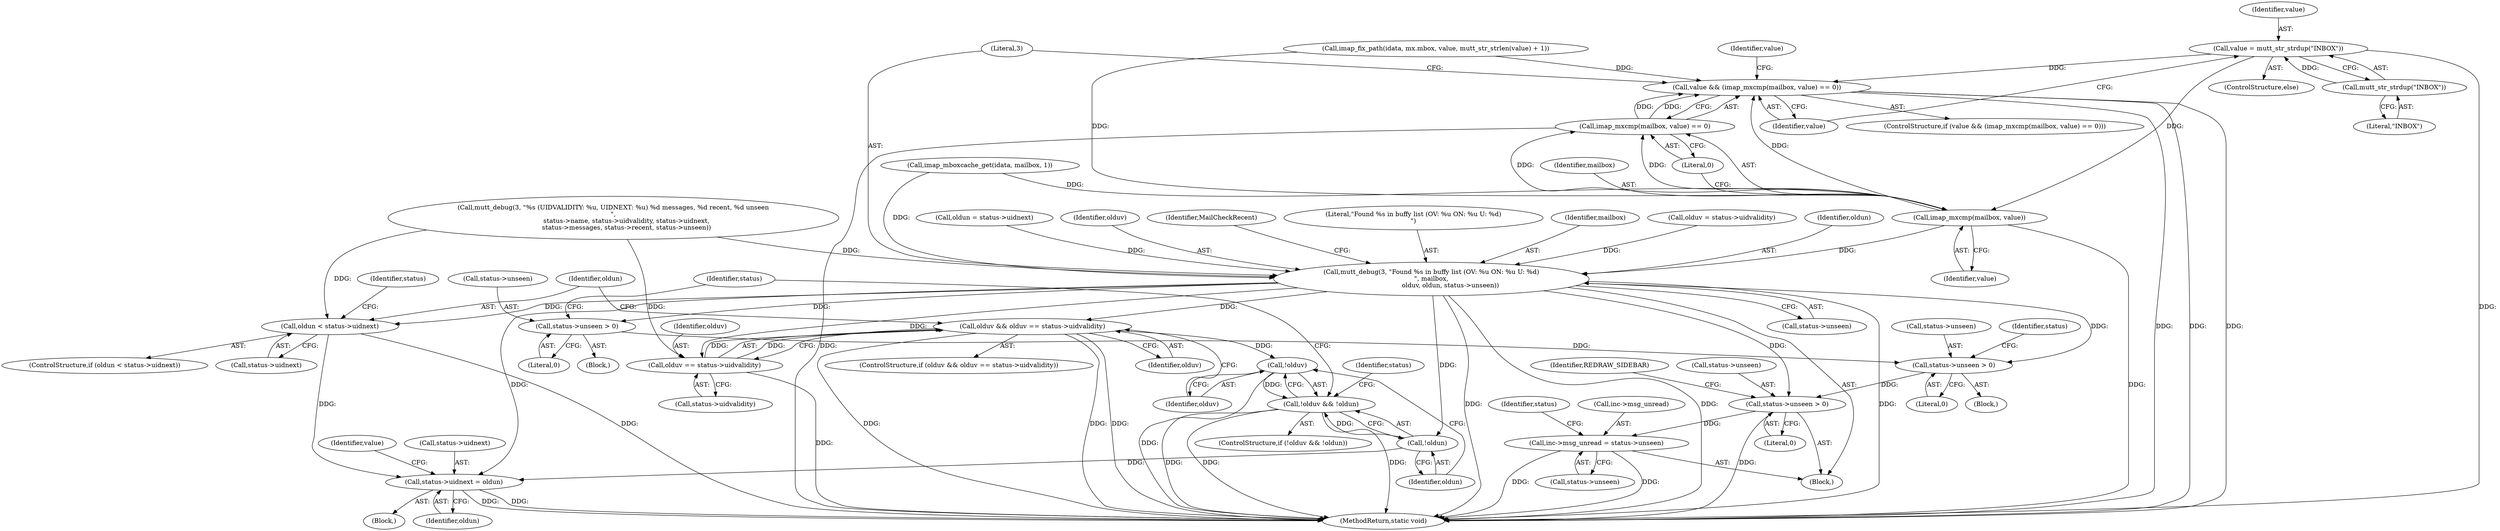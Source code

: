 digraph "0_neomutt_3c49c44be9b459d9c616bcaef6eb5d51298c1741@API" {
"1000477" [label="(Call,value = mutt_str_strdup(\"INBOX\"))"];
"1000479" [label="(Call,mutt_str_strdup(\"INBOX\"))"];
"1000482" [label="(Call,value && (imap_mxcmp(mailbox, value) == 0))"];
"1000485" [label="(Call,imap_mxcmp(mailbox, value))"];
"1000484" [label="(Call,imap_mxcmp(mailbox, value) == 0)"];
"1000490" [label="(Call,mutt_debug(3, \"Found %s in buffy list (OV: %u ON: %u U: %d)\n\", mailbox,\n                   olduv, oldun, status->unseen))"];
"1000503" [label="(Call,olduv && olduv == status->uidvalidity)"];
"1000525" [label="(Call,!olduv)"];
"1000524" [label="(Call,!olduv && !oldun)"];
"1000505" [label="(Call,olduv == status->uidvalidity)"];
"1000512" [label="(Call,oldun < status->uidnext)"];
"1000567" [label="(Call,status->uidnext = oldun)"];
"1000517" [label="(Call,status->unseen > 0)"];
"1000536" [label="(Call,status->unseen > 0)"];
"1000542" [label="(Call,status->unseen > 0)"];
"1000559" [label="(Call,inc->msg_unread = status->unseen)"];
"1000527" [label="(Call,!oldun)"];
"1000476" [label="(ControlStructure,else)"];
"1000490" [label="(Call,mutt_debug(3, \"Found %s in buffy list (OV: %u ON: %u U: %d)\n\", mailbox,\n                   olduv, oldun, status->unseen))"];
"1000478" [label="(Identifier,value)"];
"1000211" [label="(Call,oldun = status->uidnext)"];
"1000482" [label="(Call,value && (imap_mxcmp(mailbox, value) == 0))"];
"1000504" [label="(Identifier,olduv)"];
"1000202" [label="(Call,imap_mboxcache_get(idata, mailbox, 1))"];
"1000536" [label="(Call,status->unseen > 0)"];
"1000491" [label="(Literal,3)"];
"1000494" [label="(Identifier,olduv)"];
"1000483" [label="(Identifier,value)"];
"1000500" [label="(Identifier,MailCheckRecent)"];
"1000574" [label="(Identifier,value)"];
"1000519" [label="(Identifier,status)"];
"1000567" [label="(Call,status->uidnext = oldun)"];
"1000518" [label="(Call,status->unseen)"];
"1000525" [label="(Call,!olduv)"];
"1000559" [label="(Call,inc->msg_unread = status->unseen)"];
"1000481" [label="(ControlStructure,if (value && (imap_mxcmp(mailbox, value) == 0)))"];
"1000542" [label="(Call,status->unseen > 0)"];
"1000543" [label="(Call,status->unseen)"];
"1000513" [label="(Identifier,oldun)"];
"1000492" [label="(Literal,\"Found %s in buffy list (OV: %u ON: %u U: %d)\n\")"];
"1000532" [label="(Identifier,status)"];
"1000563" [label="(Call,status->unseen)"];
"1000479" [label="(Call,mutt_str_strdup(\"INBOX\"))"];
"1000506" [label="(Identifier,olduv)"];
"1000537" [label="(Call,status->unseen)"];
"1000510" [label="(Block,)"];
"1000512" [label="(Call,oldun < status->uidnext)"];
"1000571" [label="(Identifier,oldun)"];
"1000569" [label="(Identifier,status)"];
"1000480" [label="(Literal,\"INBOX\")"];
"1000578" [label="(Identifier,value)"];
"1000566" [label="(Block,)"];
"1000544" [label="(Identifier,status)"];
"1000528" [label="(Identifier,oldun)"];
"1000507" [label="(Call,status->uidvalidity)"];
"1000461" [label="(Call,imap_fix_path(idata, mx.mbox, value, mutt_str_strlen(value) + 1))"];
"1000485" [label="(Call,imap_mxcmp(mailbox, value))"];
"1000526" [label="(Identifier,olduv)"];
"1000493" [label="(Identifier,mailbox)"];
"1000523" [label="(ControlStructure,if (!olduv && !oldun))"];
"1000521" [label="(Literal,0)"];
"1000496" [label="(Call,status->unseen)"];
"1000560" [label="(Call,inc->msg_unread)"];
"1000359" [label="(Call,mutt_debug(3, \"%s (UIDVALIDITY: %u, UIDNEXT: %u) %d messages, %d recent, %d unseen\n\",\n             status->name, status->uidvalidity, status->uidnext,\n             status->messages, status->recent, status->unseen))"];
"1000477" [label="(Call,value = mutt_str_strdup(\"INBOX\"))"];
"1000484" [label="(Call,imap_mxcmp(mailbox, value) == 0)"];
"1000503" [label="(Call,olduv && olduv == status->uidvalidity)"];
"1000546" [label="(Literal,0)"];
"1000549" [label="(Identifier,REDRAW_SIDEBAR)"];
"1000540" [label="(Literal,0)"];
"1000524" [label="(Call,!olduv && !oldun)"];
"1000486" [label="(Identifier,mailbox)"];
"1000511" [label="(ControlStructure,if (oldun < status->uidnext))"];
"1000517" [label="(Call,status->unseen > 0)"];
"1000501" [label="(Block,)"];
"1000584" [label="(MethodReturn,static void)"];
"1000538" [label="(Identifier,status)"];
"1000527" [label="(Call,!oldun)"];
"1000206" [label="(Call,olduv = status->uidvalidity)"];
"1000568" [label="(Call,status->uidnext)"];
"1000505" [label="(Call,olduv == status->uidvalidity)"];
"1000487" [label="(Identifier,value)"];
"1000502" [label="(ControlStructure,if (olduv && olduv == status->uidvalidity))"];
"1000514" [label="(Call,status->uidnext)"];
"1000495" [label="(Identifier,oldun)"];
"1000489" [label="(Block,)"];
"1000488" [label="(Literal,0)"];
"1000477" -> "1000476"  [label="AST: "];
"1000477" -> "1000479"  [label="CFG: "];
"1000478" -> "1000477"  [label="AST: "];
"1000479" -> "1000477"  [label="AST: "];
"1000483" -> "1000477"  [label="CFG: "];
"1000477" -> "1000584"  [label="DDG: "];
"1000479" -> "1000477"  [label="DDG: "];
"1000477" -> "1000482"  [label="DDG: "];
"1000477" -> "1000485"  [label="DDG: "];
"1000479" -> "1000480"  [label="CFG: "];
"1000480" -> "1000479"  [label="AST: "];
"1000482" -> "1000481"  [label="AST: "];
"1000482" -> "1000483"  [label="CFG: "];
"1000482" -> "1000484"  [label="CFG: "];
"1000483" -> "1000482"  [label="AST: "];
"1000484" -> "1000482"  [label="AST: "];
"1000491" -> "1000482"  [label="CFG: "];
"1000578" -> "1000482"  [label="CFG: "];
"1000482" -> "1000584"  [label="DDG: "];
"1000482" -> "1000584"  [label="DDG: "];
"1000482" -> "1000584"  [label="DDG: "];
"1000485" -> "1000482"  [label="DDG: "];
"1000461" -> "1000482"  [label="DDG: "];
"1000484" -> "1000482"  [label="DDG: "];
"1000484" -> "1000482"  [label="DDG: "];
"1000485" -> "1000484"  [label="AST: "];
"1000485" -> "1000487"  [label="CFG: "];
"1000486" -> "1000485"  [label="AST: "];
"1000487" -> "1000485"  [label="AST: "];
"1000488" -> "1000485"  [label="CFG: "];
"1000485" -> "1000584"  [label="DDG: "];
"1000485" -> "1000484"  [label="DDG: "];
"1000485" -> "1000484"  [label="DDG: "];
"1000202" -> "1000485"  [label="DDG: "];
"1000461" -> "1000485"  [label="DDG: "];
"1000485" -> "1000490"  [label="DDG: "];
"1000484" -> "1000488"  [label="CFG: "];
"1000488" -> "1000484"  [label="AST: "];
"1000484" -> "1000584"  [label="DDG: "];
"1000490" -> "1000489"  [label="AST: "];
"1000490" -> "1000496"  [label="CFG: "];
"1000491" -> "1000490"  [label="AST: "];
"1000492" -> "1000490"  [label="AST: "];
"1000493" -> "1000490"  [label="AST: "];
"1000494" -> "1000490"  [label="AST: "];
"1000495" -> "1000490"  [label="AST: "];
"1000496" -> "1000490"  [label="AST: "];
"1000500" -> "1000490"  [label="CFG: "];
"1000490" -> "1000584"  [label="DDG: "];
"1000490" -> "1000584"  [label="DDG: "];
"1000490" -> "1000584"  [label="DDG: "];
"1000202" -> "1000490"  [label="DDG: "];
"1000206" -> "1000490"  [label="DDG: "];
"1000211" -> "1000490"  [label="DDG: "];
"1000359" -> "1000490"  [label="DDG: "];
"1000490" -> "1000503"  [label="DDG: "];
"1000490" -> "1000505"  [label="DDG: "];
"1000490" -> "1000512"  [label="DDG: "];
"1000490" -> "1000517"  [label="DDG: "];
"1000490" -> "1000527"  [label="DDG: "];
"1000490" -> "1000536"  [label="DDG: "];
"1000490" -> "1000542"  [label="DDG: "];
"1000490" -> "1000567"  [label="DDG: "];
"1000503" -> "1000502"  [label="AST: "];
"1000503" -> "1000504"  [label="CFG: "];
"1000503" -> "1000505"  [label="CFG: "];
"1000504" -> "1000503"  [label="AST: "];
"1000505" -> "1000503"  [label="AST: "];
"1000513" -> "1000503"  [label="CFG: "];
"1000526" -> "1000503"  [label="CFG: "];
"1000503" -> "1000584"  [label="DDG: "];
"1000503" -> "1000584"  [label="DDG: "];
"1000503" -> "1000584"  [label="DDG: "];
"1000505" -> "1000503"  [label="DDG: "];
"1000505" -> "1000503"  [label="DDG: "];
"1000503" -> "1000525"  [label="DDG: "];
"1000525" -> "1000524"  [label="AST: "];
"1000525" -> "1000526"  [label="CFG: "];
"1000526" -> "1000525"  [label="AST: "];
"1000528" -> "1000525"  [label="CFG: "];
"1000524" -> "1000525"  [label="CFG: "];
"1000525" -> "1000584"  [label="DDG: "];
"1000525" -> "1000524"  [label="DDG: "];
"1000524" -> "1000523"  [label="AST: "];
"1000524" -> "1000527"  [label="CFG: "];
"1000527" -> "1000524"  [label="AST: "];
"1000532" -> "1000524"  [label="CFG: "];
"1000538" -> "1000524"  [label="CFG: "];
"1000524" -> "1000584"  [label="DDG: "];
"1000524" -> "1000584"  [label="DDG: "];
"1000524" -> "1000584"  [label="DDG: "];
"1000527" -> "1000524"  [label="DDG: "];
"1000505" -> "1000507"  [label="CFG: "];
"1000506" -> "1000505"  [label="AST: "];
"1000507" -> "1000505"  [label="AST: "];
"1000505" -> "1000584"  [label="DDG: "];
"1000359" -> "1000505"  [label="DDG: "];
"1000512" -> "1000511"  [label="AST: "];
"1000512" -> "1000514"  [label="CFG: "];
"1000513" -> "1000512"  [label="AST: "];
"1000514" -> "1000512"  [label="AST: "];
"1000519" -> "1000512"  [label="CFG: "];
"1000512" -> "1000584"  [label="DDG: "];
"1000359" -> "1000512"  [label="DDG: "];
"1000512" -> "1000567"  [label="DDG: "];
"1000567" -> "1000566"  [label="AST: "];
"1000567" -> "1000571"  [label="CFG: "];
"1000568" -> "1000567"  [label="AST: "];
"1000571" -> "1000567"  [label="AST: "];
"1000574" -> "1000567"  [label="CFG: "];
"1000567" -> "1000584"  [label="DDG: "];
"1000567" -> "1000584"  [label="DDG: "];
"1000527" -> "1000567"  [label="DDG: "];
"1000517" -> "1000510"  [label="AST: "];
"1000517" -> "1000521"  [label="CFG: "];
"1000518" -> "1000517"  [label="AST: "];
"1000521" -> "1000517"  [label="AST: "];
"1000538" -> "1000517"  [label="CFG: "];
"1000517" -> "1000536"  [label="DDG: "];
"1000536" -> "1000501"  [label="AST: "];
"1000536" -> "1000540"  [label="CFG: "];
"1000537" -> "1000536"  [label="AST: "];
"1000540" -> "1000536"  [label="AST: "];
"1000544" -> "1000536"  [label="CFG: "];
"1000536" -> "1000542"  [label="DDG: "];
"1000542" -> "1000489"  [label="AST: "];
"1000542" -> "1000546"  [label="CFG: "];
"1000543" -> "1000542"  [label="AST: "];
"1000546" -> "1000542"  [label="AST: "];
"1000549" -> "1000542"  [label="CFG: "];
"1000542" -> "1000584"  [label="DDG: "];
"1000542" -> "1000559"  [label="DDG: "];
"1000559" -> "1000489"  [label="AST: "];
"1000559" -> "1000563"  [label="CFG: "];
"1000560" -> "1000559"  [label="AST: "];
"1000563" -> "1000559"  [label="AST: "];
"1000569" -> "1000559"  [label="CFG: "];
"1000559" -> "1000584"  [label="DDG: "];
"1000559" -> "1000584"  [label="DDG: "];
"1000527" -> "1000528"  [label="CFG: "];
"1000528" -> "1000527"  [label="AST: "];
}
